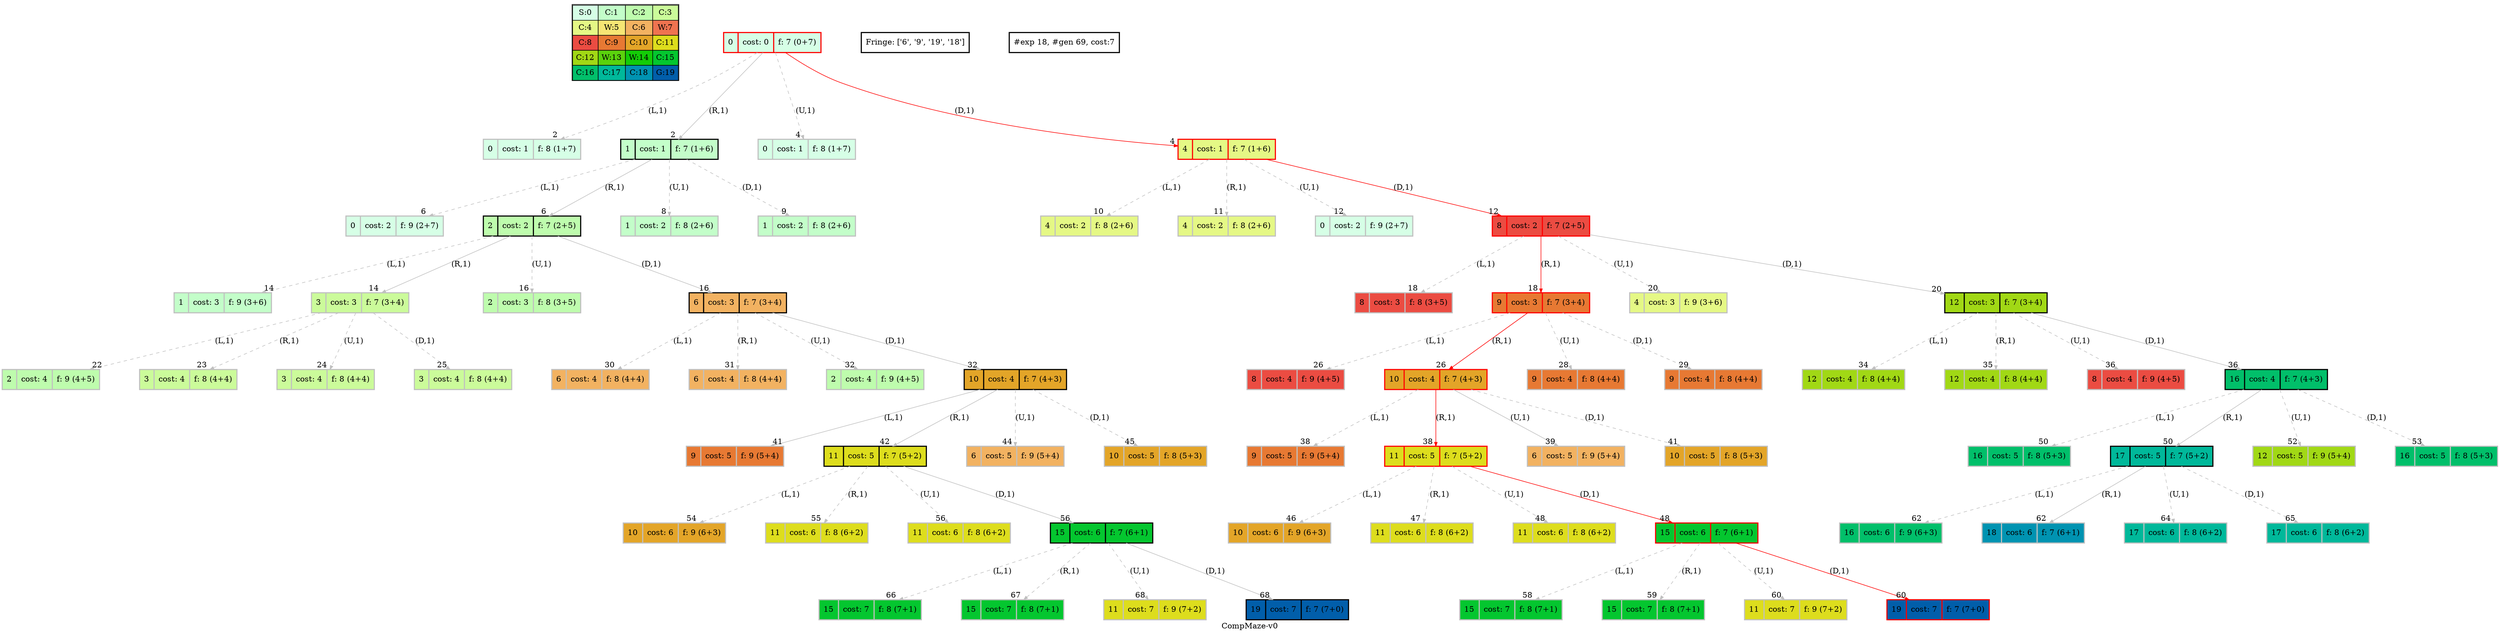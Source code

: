 digraph CompMaze { label="CompMaze-v0" nodesep=1 ranksep="1.2" node [shape=record penwidth=2] edge [arrowsize=0.7] 
subgraph MAP {label=Map;map [shape=plaintext label=<<table border="1" cellpadding="5" cellspacing="0" cellborder="1"><tr><td bgcolor="0.39803922 0.15947579 0.99679532 1.        ">S:0</td><td bgcolor="0.35098039 0.23194764 0.99315867 1.        ">C:1</td><td bgcolor="0.29607843 0.31486959 0.98720184 1.        ">C:2</td><td bgcolor="0.24901961 0.38410575 0.98063477 1.        ">C:3</td></tr><tr><td bgcolor="0.19411765 0.46220388 0.97128103 1.        ">C:4</td><td bgcolor="0.14705882 0.52643216 0.96182564 1.        ">W:5</td><td bgcolor="0.09215686 0.59770746 0.94913494 1.        ">C:6</td><td bgcolor="0.0372549  0.66454018 0.93467977 1.        ">W:7</td></tr><tr><td bgcolor="0.00980392 0.71791192 0.92090552 1.        ">C:8</td><td bgcolor="0.06470588 0.77520398 0.9032472  1.        ">C:9</td><td bgcolor="0.11176471 0.81974048 0.88677369 1.        ">C:10</td><td bgcolor="0.16666667 0.8660254  0.8660254  1.        ">C:11</td></tr><tr><td bgcolor="0.21372549 0.9005867  0.84695821 1.        ">C:12</td><td bgcolor="0.26862745 0.93467977 0.82325295 1.        ">W:13</td><td bgcolor="0.32352941 0.96182564 0.79801723 1.        ">W:14</td><td bgcolor="0.37058824 0.97940977 0.77520398 1.        ">C:15</td></tr><tr><td bgcolor="0.4254902  0.99315867 0.74725253 1.        ">C:16</td><td bgcolor="0.47254902 0.99907048 0.72218645 1.        ">C:17</td><td bgcolor="0.52745098 0.99907048 0.69169844 1.        ">C:18</td><td bgcolor="0.5745098  0.99315867 0.66454018 1.        ">G:19</td></tr></table>>]} 
"0_0" [label="<f0>0 |<f1> cost: 0 |<f2> f: 7 (0+7)", style=filled color=grey fillcolor="0.39803922 0.15947579 0.99679532 1.        "];  
"0_0.0-0" [label="<f0>0 |<f1> cost: 1 |<f2> f: 8 (1+7)", style=filled color=grey fillcolor="0.39803922 0.15947579 0.99679532 1.        "];   "0_0" -> "0_0.0-0" [label="(L,1)" headlabel=" 2 " style="dashed" color=grey ];  "0_fr" [label="Fringe: []" shape=box];
"0_0" [label="<f0>0 |<f1> cost: 0 |<f2> f: 7 (0+7)", style=filled color=black color=red fillcolor="0.39803922 0.15947579 0.99679532 1.        "];  "0_0.1-1" [label="<f0>1 |<f1> cost: 1 |<f2> f: 7 (1+6)", style=filled color=grey fillcolor="0.35098039 0.23194764 0.99315867 1.        "];   "0_0" -> "0_0.1-1" [label="(R,1)" headlabel=" 2 " style="" color=grey ];  "0_fr" [label="Fringe: []" shape=box];
"0_0.0-2" [label="<f0>0 |<f1> cost: 1 |<f2> f: 8 (1+7)", style=filled color=grey fillcolor="0.39803922 0.15947579 0.99679532 1.        "];   "0_0" -> "0_0.0-2" [label="(U,1)" headlabel=" 4 " style="dashed" color=grey ];  "0_fr" [label="Fringe: ['1']" shape=box];
"0_0.4-3" [label="<f0>4 |<f1> cost: 1 |<f2> f: 7 (1+6)", style=filled color=grey color=red fillcolor="0.19411765 0.46220388 0.97128103 1.        "];   "0_0" -> "0_0.4-3" [label="(D,1)" headlabel=" 4 " style="" color=grey color=red ];  "0_fr" [label="Fringe: ['1']" shape=box];
"0_0.1.0-0" [label="<f0>0 |<f1> cost: 2 |<f2> f: 9 (2+7)", style=filled color=grey fillcolor="0.39803922 0.15947579 0.99679532 1.        "];   "0_0.1-1" -> "0_0.1.0-0" [label="(L,1)" headlabel=" 6 " style="dashed" color=grey ];  "0_fr" [label="Fringe: ['4']" shape=box];
"0_0.1-1" [label="<f0>1 |<f1> cost: 1 |<f2> f: 7 (1+6)", style=filled color=black fillcolor="0.35098039 0.23194764 0.99315867 1.        "];  "0_0.1.2-1" [label="<f0>2 |<f1> cost: 2 |<f2> f: 7 (2+5)", style=filled color=grey fillcolor="0.29607843 0.31486959 0.98720184 1.        "];   "0_0.1-1" -> "0_0.1.2-1" [label="(R,1)" headlabel=" 6 " style="" color=grey ];  "0_fr" [label="Fringe: ['4']" shape=box];
"0_0.1.1-2" [label="<f0>1 |<f1> cost: 2 |<f2> f: 8 (2+6)", style=filled color=grey fillcolor="0.35098039 0.23194764 0.99315867 1.        "];   "0_0.1-1" -> "0_0.1.1-2" [label="(U,1)" headlabel=" 8 " style="dashed" color=grey ];  "0_fr" [label="Fringe: ['4', '2']" shape=box];
"0_0.1.1-3" [label="<f0>1 |<f1> cost: 2 |<f2> f: 8 (2+6)", style=filled color=grey fillcolor="0.35098039 0.23194764 0.99315867 1.        "];   "0_0.1-1" -> "0_0.1.1-3" [label="(D,1)" headlabel=" 9 " style="dashed" color=grey ];  "0_fr" [label="Fringe: ['4', '2']" shape=box];
"0_0.4.4-0" [label="<f0>4 |<f1> cost: 2 |<f2> f: 8 (2+6)", style=filled color=grey fillcolor="0.19411765 0.46220388 0.97128103 1.        "];   "0_0.4-3" -> "0_0.4.4-0" [label="(L,1)" headlabel=" 10 " style="dashed" color=grey ];  "0_fr" [label="Fringe: ['2']" shape=box];
"0_0.4.4-1" [label="<f0>4 |<f1> cost: 2 |<f2> f: 8 (2+6)", style=filled color=grey fillcolor="0.19411765 0.46220388 0.97128103 1.        "];   "0_0.4-3" -> "0_0.4.4-1" [label="(R,1)" headlabel=" 11 " style="dashed" color=grey ];  "0_fr" [label="Fringe: ['2']" shape=box];
"0_0.4.0-2" [label="<f0>0 |<f1> cost: 2 |<f2> f: 9 (2+7)", style=filled color=grey fillcolor="0.39803922 0.15947579 0.99679532 1.        "];   "0_0.4-3" -> "0_0.4.0-2" [label="(U,1)" headlabel=" 12 " style="dashed" color=grey ];  "0_fr" [label="Fringe: ['2']" shape=box];
"0_0.4-3" [label="<f0>4 |<f1> cost: 1 |<f2> f: 7 (1+6)", style=filled color=black color=red fillcolor="0.19411765 0.46220388 0.97128103 1.        "];  "0_0.4.8-3" [label="<f0>8 |<f1> cost: 2 |<f2> f: 7 (2+5)", style=filled color=grey color=red fillcolor="0.00980392 0.71791192 0.92090552 1.        "];   "0_0.4-3" -> "0_0.4.8-3" [label="(D,1)" headlabel=" 12 " style="" color=grey color=red ];  "0_fr" [label="Fringe: ['2']" shape=box];
"0_0.1.2.1-0" [label="<f0>1 |<f1> cost: 3 |<f2> f: 9 (3+6)", style=filled color=grey fillcolor="0.35098039 0.23194764 0.99315867 1.        "];   "0_0.1.2-1" -> "0_0.1.2.1-0" [label="(L,1)" headlabel=" 14 " style="dashed" color=grey ];  "0_fr" [label="Fringe: ['8']" shape=box];
"0_0.1.2-1" [label="<f0>2 |<f1> cost: 2 |<f2> f: 7 (2+5)", style=filled color=black fillcolor="0.29607843 0.31486959 0.98720184 1.        "];  "0_0.1.2.3-1" [label="<f0>3 |<f1> cost: 3 |<f2> f: 7 (3+4)", style=filled color=grey fillcolor="0.24901961 0.38410575 0.98063477 1.        "];   "0_0.1.2-1" -> "0_0.1.2.3-1" [label="(R,1)" headlabel=" 14 " style="" color=grey ];  "0_fr" [label="Fringe: ['8']" shape=box];
"0_0.1.2.2-2" [label="<f0>2 |<f1> cost: 3 |<f2> f: 8 (3+5)", style=filled color=grey fillcolor="0.29607843 0.31486959 0.98720184 1.        "];   "0_0.1.2-1" -> "0_0.1.2.2-2" [label="(U,1)" headlabel=" 16 " style="dashed" color=grey ];  "0_fr" [label="Fringe: ['8', '3']" shape=box];
"0_0.1.2.6-3" [label="<f0>6 |<f1> cost: 3 |<f2> f: 7 (3+4)", style=filled color=grey fillcolor="0.09215686 0.59770746 0.94913494 1.        "];   "0_0.1.2-1" -> "0_0.1.2.6-3" [label="(D,1)" headlabel=" 16 " style="" color=grey ];  "0_fr" [label="Fringe: ['8', '3']" shape=box];
"0_0.4.8.8-0" [label="<f0>8 |<f1> cost: 3 |<f2> f: 8 (3+5)", style=filled color=grey fillcolor="0.00980392 0.71791192 0.92090552 1.        "];   "0_0.4.8-3" -> "0_0.4.8.8-0" [label="(L,1)" headlabel=" 18 " style="dashed" color=grey ];  "0_fr" [label="Fringe: ['3', '6']" shape=box];
"0_0.4.8-3" [label="<f0>8 |<f1> cost: 2 |<f2> f: 7 (2+5)", style=filled color=black color=red fillcolor="0.00980392 0.71791192 0.92090552 1.        "];  "0_0.4.8.9-1" [label="<f0>9 |<f1> cost: 3 |<f2> f: 7 (3+4)", style=filled color=grey color=red fillcolor="0.06470588 0.77520398 0.9032472  1.        "];   "0_0.4.8-3" -> "0_0.4.8.9-1" [label="(R,1)" headlabel=" 18 " style="" color=grey color=red ];  "0_fr" [label="Fringe: ['3', '6']" shape=box];
"0_0.4.8.4-2" [label="<f0>4 |<f1> cost: 3 |<f2> f: 9 (3+6)", style=filled color=grey fillcolor="0.19411765 0.46220388 0.97128103 1.        "];   "0_0.4.8-3" -> "0_0.4.8.4-2" [label="(U,1)" headlabel=" 20 " style="dashed" color=grey ];  "0_fr" [label="Fringe: ['3', '6', '9']" shape=box];
"0_0.4.8.12-3" [label="<f0>12 |<f1> cost: 3 |<f2> f: 7 (3+4)", style=filled color=grey fillcolor="0.21372549 0.9005867  0.84695821 1.        "];   "0_0.4.8-3" -> "0_0.4.8.12-3" [label="(D,1)" headlabel=" 20 " style="" color=grey ];  "0_fr" [label="Fringe: ['3', '6', '9']" shape=box];
"0_0.1.2.3.2-0" [label="<f0>2 |<f1> cost: 4 |<f2> f: 9 (4+5)", style=filled color=grey fillcolor="0.29607843 0.31486959 0.98720184 1.        "];   "0_0.1.2.3-1" -> "0_0.1.2.3.2-0" [label="(L,1)" headlabel=" 22 " style="dashed" color=grey ];  "0_fr" [label="Fringe: ['6', '9', '12']" shape=box];
"0_0.1.2.3.3-1" [label="<f0>3 |<f1> cost: 4 |<f2> f: 8 (4+4)", style=filled color=grey fillcolor="0.24901961 0.38410575 0.98063477 1.        "];   "0_0.1.2.3-1" -> "0_0.1.2.3.3-1" [label="(R,1)" headlabel=" 23 " style="dashed" color=grey ];  "0_fr" [label="Fringe: ['6', '9', '12']" shape=box];
"0_0.1.2.3.3-2" [label="<f0>3 |<f1> cost: 4 |<f2> f: 8 (4+4)", style=filled color=grey fillcolor="0.24901961 0.38410575 0.98063477 1.        "];   "0_0.1.2.3-1" -> "0_0.1.2.3.3-2" [label="(U,1)" headlabel=" 24 " style="dashed" color=grey ];  "0_fr" [label="Fringe: ['6', '9', '12']" shape=box];
"0_0.1.2.3.3-3" [label="<f0>3 |<f1> cost: 4 |<f2> f: 8 (4+4)", style=filled color=grey fillcolor="0.24901961 0.38410575 0.98063477 1.        "];   "0_0.1.2.3-1" -> "0_0.1.2.3.3-3" [label="(D,1)" headlabel=" 25 " style="dashed" color=grey ];  "0_fr" [label="Fringe: ['6', '9', '12']" shape=box];
"0_0.4.8.9.8-0" [label="<f0>8 |<f1> cost: 4 |<f2> f: 9 (4+5)", style=filled color=grey fillcolor="0.00980392 0.71791192 0.92090552 1.        "];   "0_0.4.8.9-1" -> "0_0.4.8.9.8-0" [label="(L,1)" headlabel=" 26 " style="dashed" color=grey ];  "0_fr" [label="Fringe: ['6', '12']" shape=box];
"0_0.4.8.9-1" [label="<f0>9 |<f1> cost: 3 |<f2> f: 7 (3+4)", style=filled color=black color=red fillcolor="0.06470588 0.77520398 0.9032472  1.        "];  "0_0.4.8.9.10-1" [label="<f0>10 |<f1> cost: 4 |<f2> f: 7 (4+3)", style=filled color=grey color=red fillcolor="0.11176471 0.81974048 0.88677369 1.        "];   "0_0.4.8.9-1" -> "0_0.4.8.9.10-1" [label="(R,1)" headlabel=" 26 " style="" color=grey color=red ];  "0_fr" [label="Fringe: ['6', '12']" shape=box];
"0_0.4.8.9.9-2" [label="<f0>9 |<f1> cost: 4 |<f2> f: 8 (4+4)", style=filled color=grey fillcolor="0.06470588 0.77520398 0.9032472  1.        "];   "0_0.4.8.9-1" -> "0_0.4.8.9.9-2" [label="(U,1)" headlabel=" 28 " style="dashed" color=grey ];  "0_fr" [label="Fringe: ['6', '12', '10']" shape=box];
"0_0.4.8.9.9-3" [label="<f0>9 |<f1> cost: 4 |<f2> f: 8 (4+4)", style=filled color=grey fillcolor="0.06470588 0.77520398 0.9032472  1.        "];   "0_0.4.8.9-1" -> "0_0.4.8.9.9-3" [label="(D,1)" headlabel=" 29 " style="dashed" color=grey ];  "0_fr" [label="Fringe: ['6', '12', '10']" shape=box];
"0_0.1.2.6.6-0" [label="<f0>6 |<f1> cost: 4 |<f2> f: 8 (4+4)", style=filled color=grey fillcolor="0.09215686 0.59770746 0.94913494 1.        "];   "0_0.1.2.6-3" -> "0_0.1.2.6.6-0" [label="(L,1)" headlabel=" 30 " style="dashed" color=grey ];  "0_fr" [label="Fringe: ['12', '10']" shape=box];
"0_0.1.2.6.6-1" [label="<f0>6 |<f1> cost: 4 |<f2> f: 8 (4+4)", style=filled color=grey fillcolor="0.09215686 0.59770746 0.94913494 1.        "];   "0_0.1.2.6-3" -> "0_0.1.2.6.6-1" [label="(R,1)" headlabel=" 31 " style="dashed" color=grey ];  "0_fr" [label="Fringe: ['12', '10']" shape=box];
"0_0.1.2.6.2-2" [label="<f0>2 |<f1> cost: 4 |<f2> f: 9 (4+5)", style=filled color=grey fillcolor="0.29607843 0.31486959 0.98720184 1.        "];   "0_0.1.2.6-3" -> "0_0.1.2.6.2-2" [label="(U,1)" headlabel=" 32 " style="dashed" color=grey ];  "0_fr" [label="Fringe: ['12', '10']" shape=box];
"0_0.1.2.6-3" [label="<f0>6 |<f1> cost: 3 |<f2> f: 7 (3+4)", style=filled color=black fillcolor="0.09215686 0.59770746 0.94913494 1.        "];  "0_0.1.2.6.10-3" [label="<f0>10 |<f1> cost: 4 |<f2> f: 7 (4+3)", style=filled color=grey fillcolor="0.11176471 0.81974048 0.88677369 1.        "];   "0_0.1.2.6-3" -> "0_0.1.2.6.10-3" [label="(D,1)" headlabel=" 32 " style="" color=grey ];  "0_fr" [label="Fringe: ['12', '10']" shape=box];
"0_0.4.8.12.12-0" [label="<f0>12 |<f1> cost: 4 |<f2> f: 8 (4+4)", style=filled color=grey fillcolor="0.21372549 0.9005867  0.84695821 1.        "];   "0_0.4.8.12-3" -> "0_0.4.8.12.12-0" [label="(L,1)" headlabel=" 34 " style="dashed" color=grey ];  "0_fr" [label="Fringe: ['10']" shape=box];
"0_0.4.8.12.12-1" [label="<f0>12 |<f1> cost: 4 |<f2> f: 8 (4+4)", style=filled color=grey fillcolor="0.21372549 0.9005867  0.84695821 1.        "];   "0_0.4.8.12-3" -> "0_0.4.8.12.12-1" [label="(R,1)" headlabel=" 35 " style="dashed" color=grey ];  "0_fr" [label="Fringe: ['10']" shape=box];
"0_0.4.8.12.8-2" [label="<f0>8 |<f1> cost: 4 |<f2> f: 9 (4+5)", style=filled color=grey fillcolor="0.00980392 0.71791192 0.92090552 1.        "];   "0_0.4.8.12-3" -> "0_0.4.8.12.8-2" [label="(U,1)" headlabel=" 36 " style="dashed" color=grey ];  "0_fr" [label="Fringe: ['10']" shape=box];
"0_0.4.8.12-3" [label="<f0>12 |<f1> cost: 3 |<f2> f: 7 (3+4)", style=filled color=black fillcolor="0.21372549 0.9005867  0.84695821 1.        "];  "0_0.4.8.12.16-3" [label="<f0>16 |<f1> cost: 4 |<f2> f: 7 (4+3)", style=filled color=grey fillcolor="0.4254902  0.99315867 0.74725253 1.        "];   "0_0.4.8.12-3" -> "0_0.4.8.12.16-3" [label="(D,1)" headlabel=" 36 " style="" color=grey ];  "0_fr" [label="Fringe: ['10']" shape=box];
"0_0.4.8.9.10.9-0" [label="<f0>9 |<f1> cost: 5 |<f2> f: 9 (5+4)", style=filled color=grey fillcolor="0.06470588 0.77520398 0.9032472  1.        "];   "0_0.4.8.9.10-1" -> "0_0.4.8.9.10.9-0" [label="(L,1)" headlabel=" 38 " style="dashed" color=grey ];  "0_fr" [label="Fringe: ['16']" shape=box];
"0_0.4.8.9.10-1" [label="<f0>10 |<f1> cost: 4 |<f2> f: 7 (4+3)", style=filled color=black color=red fillcolor="0.11176471 0.81974048 0.88677369 1.        "];  "0_0.4.8.9.10.11-1" [label="<f0>11 |<f1> cost: 5 |<f2> f: 7 (5+2)", style=filled color=grey color=red fillcolor="0.16666667 0.8660254  0.8660254  1.        "];   "0_0.4.8.9.10-1" -> "0_0.4.8.9.10.11-1" [label="(R,1)" headlabel=" 38 " style="" color=grey color=red ];  "0_fr" [label="Fringe: ['16']" shape=box];
"0_0.4.8.9.10.6-2" [label="<f0>6 |<f1> cost: 5 |<f2> f: 9 (5+4)", style=filled color=grey fillcolor="0.09215686 0.59770746 0.94913494 1.        "];   "0_0.4.8.9.10-1" -> "0_0.4.8.9.10.6-2" [label="(U,1)" headlabel=" 39 " style="" color=grey ];  "0_fr" [label="Fringe: ['16', '11']" shape=box];
"0_0.4.8.9.10.10-3" [label="<f0>10 |<f1> cost: 5 |<f2> f: 8 (5+3)", style=filled color=grey fillcolor="0.11176471 0.81974048 0.88677369 1.        "];   "0_0.4.8.9.10-1" -> "0_0.4.8.9.10.10-3" [label="(D,1)" headlabel=" 41 " style="dashed" color=grey ];  "0_fr" [label="Fringe: ['16', '11', '6']" shape=box];
"0_0.1.2.6.10-3" [label="<f0>10 |<f1> cost: 4 |<f2> f: 7 (4+3)", style=filled color=black fillcolor="0.11176471 0.81974048 0.88677369 1.        "];  "0_0.1.2.6.10.9-0" [label="<f0>9 |<f1> cost: 5 |<f2> f: 9 (5+4)", style=filled color=grey fillcolor="0.06470588 0.77520398 0.9032472  1.        "];   "0_0.1.2.6.10-3" -> "0_0.1.2.6.10.9-0" [label="(L,1)" headlabel=" 41 " style="" color=grey ];  "0_fr" [label="Fringe: ['16', '11', '6']" shape=box];
"0_0.1.2.6.10.11-1" [label="<f0>11 |<f1> cost: 5 |<f2> f: 7 (5+2)", style=filled color=grey fillcolor="0.16666667 0.8660254  0.8660254  1.        "];   "0_0.1.2.6.10-3" -> "0_0.1.2.6.10.11-1" [label="(R,1)" headlabel=" 42 " style="" color=grey ];  "0_fr" [label="Fringe: ['16', '11', '6', '9']" shape=box];
"0_0.1.2.6.10.6-2" [label="<f0>6 |<f1> cost: 5 |<f2> f: 9 (5+4)", style=filled color=grey fillcolor="0.09215686 0.59770746 0.94913494 1.        "];   "0_0.1.2.6.10-3" -> "0_0.1.2.6.10.6-2" [label="(U,1)" headlabel=" 44 " style="dashed" color=grey ];  "0_fr" [label="Fringe: ['16', '11', '6', '9']" shape=box];
"0_0.1.2.6.10.10-3" [label="<f0>10 |<f1> cost: 5 |<f2> f: 8 (5+3)", style=filled color=grey fillcolor="0.11176471 0.81974048 0.88677369 1.        "];   "0_0.1.2.6.10-3" -> "0_0.1.2.6.10.10-3" [label="(D,1)" headlabel=" 45 " style="dashed" color=grey ];  "0_fr" [label="Fringe: ['16', '11', '6', '9']" shape=box];
"0_0.4.8.9.10.11.10-0" [label="<f0>10 |<f1> cost: 6 |<f2> f: 9 (6+3)", style=filled color=grey fillcolor="0.11176471 0.81974048 0.88677369 1.        "];   "0_0.4.8.9.10.11-1" -> "0_0.4.8.9.10.11.10-0" [label="(L,1)" headlabel=" 46 " style="dashed" color=grey ];  "0_fr" [label="Fringe: ['16', '6', '9']" shape=box];
"0_0.4.8.9.10.11.11-1" [label="<f0>11 |<f1> cost: 6 |<f2> f: 8 (6+2)", style=filled color=grey fillcolor="0.16666667 0.8660254  0.8660254  1.        "];   "0_0.4.8.9.10.11-1" -> "0_0.4.8.9.10.11.11-1" [label="(R,1)" headlabel=" 47 " style="dashed" color=grey ];  "0_fr" [label="Fringe: ['16', '6', '9']" shape=box];
"0_0.4.8.9.10.11.11-2" [label="<f0>11 |<f1> cost: 6 |<f2> f: 8 (6+2)", style=filled color=grey fillcolor="0.16666667 0.8660254  0.8660254  1.        "];   "0_0.4.8.9.10.11-1" -> "0_0.4.8.9.10.11.11-2" [label="(U,1)" headlabel=" 48 " style="dashed" color=grey ];  "0_fr" [label="Fringe: ['16', '6', '9']" shape=box];
"0_0.4.8.9.10.11-1" [label="<f0>11 |<f1> cost: 5 |<f2> f: 7 (5+2)", style=filled color=black color=red fillcolor="0.16666667 0.8660254  0.8660254  1.        "];  "0_0.4.8.9.10.11.15-3" [label="<f0>15 |<f1> cost: 6 |<f2> f: 7 (6+1)", style=filled color=grey color=red fillcolor="0.37058824 0.97940977 0.77520398 1.        "];   "0_0.4.8.9.10.11-1" -> "0_0.4.8.9.10.11.15-3" [label="(D,1)" headlabel=" 48 " style="" color=grey color=red ];  "0_fr" [label="Fringe: ['16', '6', '9']" shape=box];
"0_0.4.8.12.16.16-0" [label="<f0>16 |<f1> cost: 5 |<f2> f: 8 (5+3)", style=filled color=grey fillcolor="0.4254902  0.99315867 0.74725253 1.        "];   "0_0.4.8.12.16-3" -> "0_0.4.8.12.16.16-0" [label="(L,1)" headlabel=" 50 " style="dashed" color=grey ];  "0_fr" [label="Fringe: ['6', '9', '15']" shape=box];
"0_0.4.8.12.16-3" [label="<f0>16 |<f1> cost: 4 |<f2> f: 7 (4+3)", style=filled color=black fillcolor="0.4254902  0.99315867 0.74725253 1.        "];  "0_0.4.8.12.16.17-1" [label="<f0>17 |<f1> cost: 5 |<f2> f: 7 (5+2)", style=filled color=grey fillcolor="0.47254902 0.99907048 0.72218645 1.        "];   "0_0.4.8.12.16-3" -> "0_0.4.8.12.16.17-1" [label="(R,1)" headlabel=" 50 " style="" color=grey ];  "0_fr" [label="Fringe: ['6', '9', '15']" shape=box];
"0_0.4.8.12.16.12-2" [label="<f0>12 |<f1> cost: 5 |<f2> f: 9 (5+4)", style=filled color=grey fillcolor="0.21372549 0.9005867  0.84695821 1.        "];   "0_0.4.8.12.16-3" -> "0_0.4.8.12.16.12-2" [label="(U,1)" headlabel=" 52 " style="dashed" color=grey ];  "0_fr" [label="Fringe: ['6', '9', '15', '17']" shape=box];
"0_0.4.8.12.16.16-3" [label="<f0>16 |<f1> cost: 5 |<f2> f: 8 (5+3)", style=filled color=grey fillcolor="0.4254902  0.99315867 0.74725253 1.        "];   "0_0.4.8.12.16-3" -> "0_0.4.8.12.16.16-3" [label="(D,1)" headlabel=" 53 " style="dashed" color=grey ];  "0_fr" [label="Fringe: ['6', '9', '15', '17']" shape=box];
"0_0.1.2.6.10.11.10-0" [label="<f0>10 |<f1> cost: 6 |<f2> f: 9 (6+3)", style=filled color=grey fillcolor="0.11176471 0.81974048 0.88677369 1.        "];   "0_0.1.2.6.10.11-1" -> "0_0.1.2.6.10.11.10-0" [label="(L,1)" headlabel=" 54 " style="dashed" color=grey ];  "0_fr" [label="Fringe: ['6', '9', '15', '17']" shape=box];
"0_0.1.2.6.10.11.11-1" [label="<f0>11 |<f1> cost: 6 |<f2> f: 8 (6+2)", style=filled color=grey fillcolor="0.16666667 0.8660254  0.8660254  1.        "];   "0_0.1.2.6.10.11-1" -> "0_0.1.2.6.10.11.11-1" [label="(R,1)" headlabel=" 55 " style="dashed" color=grey ];  "0_fr" [label="Fringe: ['6', '9', '15', '17']" shape=box];
"0_0.1.2.6.10.11.11-2" [label="<f0>11 |<f1> cost: 6 |<f2> f: 8 (6+2)", style=filled color=grey fillcolor="0.16666667 0.8660254  0.8660254  1.        "];   "0_0.1.2.6.10.11-1" -> "0_0.1.2.6.10.11.11-2" [label="(U,1)" headlabel=" 56 " style="dashed" color=grey ];  "0_fr" [label="Fringe: ['6', '9', '15', '17']" shape=box];
"0_0.1.2.6.10.11-1" [label="<f0>11 |<f1> cost: 5 |<f2> f: 7 (5+2)", style=filled color=black fillcolor="0.16666667 0.8660254  0.8660254  1.        "];  "0_0.1.2.6.10.11.15-3" [label="<f0>15 |<f1> cost: 6 |<f2> f: 7 (6+1)", style=filled color=grey fillcolor="0.37058824 0.97940977 0.77520398 1.        "];   "0_0.1.2.6.10.11-1" -> "0_0.1.2.6.10.11.15-3" [label="(D,1)" headlabel=" 56 " style="" color=grey ];  "0_fr" [label="Fringe: ['6', '9', '15', '17']" shape=box];
"0_0.4.8.9.10.11.15.15-0" [label="<f0>15 |<f1> cost: 7 |<f2> f: 8 (7+1)", style=filled color=grey fillcolor="0.37058824 0.97940977 0.77520398 1.        "];   "0_0.4.8.9.10.11.15-3" -> "0_0.4.8.9.10.11.15.15-0" [label="(L,1)" headlabel=" 58 " style="dashed" color=grey ];  "0_fr" [label="Fringe: ['6', '9', '17']" shape=box];
"0_0.4.8.9.10.11.15.15-1" [label="<f0>15 |<f1> cost: 7 |<f2> f: 8 (7+1)", style=filled color=grey fillcolor="0.37058824 0.97940977 0.77520398 1.        "];   "0_0.4.8.9.10.11.15-3" -> "0_0.4.8.9.10.11.15.15-1" [label="(R,1)" headlabel=" 59 " style="dashed" color=grey ];  "0_fr" [label="Fringe: ['6', '9', '17']" shape=box];
"0_0.4.8.9.10.11.15.11-2" [label="<f0>11 |<f1> cost: 7 |<f2> f: 9 (7+2)", style=filled color=grey fillcolor="0.16666667 0.8660254  0.8660254  1.        "];   "0_0.4.8.9.10.11.15-3" -> "0_0.4.8.9.10.11.15.11-2" [label="(U,1)" headlabel=" 60 " style="dashed" color=grey ];  "0_fr" [label="Fringe: ['6', '9', '17']" shape=box];
"0_0.4.8.9.10.11.15-3" [label="<f0>15 |<f1> cost: 6 |<f2> f: 7 (6+1)", style=filled color=black color=red fillcolor="0.37058824 0.97940977 0.77520398 1.        "];  "0_0.4.8.9.10.11.15.19-3" [label="<f0>19 |<f1> cost: 7 |<f2> f: 7 (7+0)", style=filled color=black color=red fillcolor="0.5745098  0.99315867 0.66454018 1.        "]; /*GOALSTATE*/  "0_0.4.8.9.10.11.15-3" -> "0_0.4.8.9.10.11.15.19-3" [label="(D,1)" headlabel=" 60 " style="" color=grey color=red ];  "0_fr" [label="Fringe: ['6', '9', '17']" shape=box];
"0_0.4.8.12.16.17.16-0" [label="<f0>16 |<f1> cost: 6 |<f2> f: 9 (6+3)", style=filled color=grey fillcolor="0.4254902  0.99315867 0.74725253 1.        "];   "0_0.4.8.12.16.17-1" -> "0_0.4.8.12.16.17.16-0" [label="(L,1)" headlabel=" 62 " style="dashed" color=grey ];  "0_fr" [label="Fringe: ['6', '9', '19']" shape=box];
"0_0.4.8.12.16.17-1" [label="<f0>17 |<f1> cost: 5 |<f2> f: 7 (5+2)", style=filled color=black fillcolor="0.47254902 0.99907048 0.72218645 1.        "];  "0_0.4.8.12.16.17.18-1" [label="<f0>18 |<f1> cost: 6 |<f2> f: 7 (6+1)", style=filled color=grey fillcolor="0.52745098 0.99907048 0.69169844 1.        "];   "0_0.4.8.12.16.17-1" -> "0_0.4.8.12.16.17.18-1" [label="(R,1)" headlabel=" 62 " style="" color=grey ];  "0_fr" [label="Fringe: ['6', '9', '19']" shape=box];
"0_0.4.8.12.16.17.17-2" [label="<f0>17 |<f1> cost: 6 |<f2> f: 8 (6+2)", style=filled color=grey fillcolor="0.47254902 0.99907048 0.72218645 1.        "];   "0_0.4.8.12.16.17-1" -> "0_0.4.8.12.16.17.17-2" [label="(U,1)" headlabel=" 64 " style="dashed" color=grey ];  "0_fr" [label="Fringe: ['6', '9', '19', '18']" shape=box];
"0_0.4.8.12.16.17.17-3" [label="<f0>17 |<f1> cost: 6 |<f2> f: 8 (6+2)", style=filled color=grey fillcolor="0.47254902 0.99907048 0.72218645 1.        "];   "0_0.4.8.12.16.17-1" -> "0_0.4.8.12.16.17.17-3" [label="(D,1)" headlabel=" 65 " style="dashed" color=grey ];  "0_fr" [label="Fringe: ['6', '9', '19', '18']" shape=box];
"0_0.1.2.6.10.11.15.15-0" [label="<f0>15 |<f1> cost: 7 |<f2> f: 8 (7+1)", style=filled color=grey fillcolor="0.37058824 0.97940977 0.77520398 1.        "];   "0_0.1.2.6.10.11.15-3" -> "0_0.1.2.6.10.11.15.15-0" [label="(L,1)" headlabel=" 66 " style="dashed" color=grey ];  "0_fr" [label="Fringe: ['6', '9', '19', '18']" shape=box];
"0_0.1.2.6.10.11.15.15-1" [label="<f0>15 |<f1> cost: 7 |<f2> f: 8 (7+1)", style=filled color=grey fillcolor="0.37058824 0.97940977 0.77520398 1.        "];   "0_0.1.2.6.10.11.15-3" -> "0_0.1.2.6.10.11.15.15-1" [label="(R,1)" headlabel=" 67 " style="dashed" color=grey ];  "0_fr" [label="Fringe: ['6', '9', '19', '18']" shape=box];
"0_0.1.2.6.10.11.15.11-2" [label="<f0>11 |<f1> cost: 7 |<f2> f: 9 (7+2)", style=filled color=grey fillcolor="0.16666667 0.8660254  0.8660254  1.        "];   "0_0.1.2.6.10.11.15-3" -> "0_0.1.2.6.10.11.15.11-2" [label="(U,1)" headlabel=" 68 " style="dashed" color=grey ];  "0_fr" [label="Fringe: ['6', '9', '19', '18']" shape=box];

"0_0.1.2.6.10.11.15-3" [label="<f0>15 |<f1> cost: 6 |<f2> f: 7 (6+1)", style=filled color=black fillcolor="0.37058824 0.97940977 0.77520398 1.        "];  "0_0.1.2.6.10.11.15.19-3" [label="<f0>19 |<f1> cost: 7 |<f2> f: 7 (7+0)", style=filled color=black fillcolor="0.5745098  0.99315867 0.66454018 1.        "]; /*GOALSTATE*/  "0_0.1.2.6.10.11.15-3" -> "0_0.1.2.6.10.11.15.19-3" [label="(D,1)" headlabel=" 68 " style="" color=grey ];  "0_fr" [label="Fringe: ['6', '9', '19', '18']" shape=box]
"#exp 18, #gen 69, cost:7" [ shape=box ]; }
